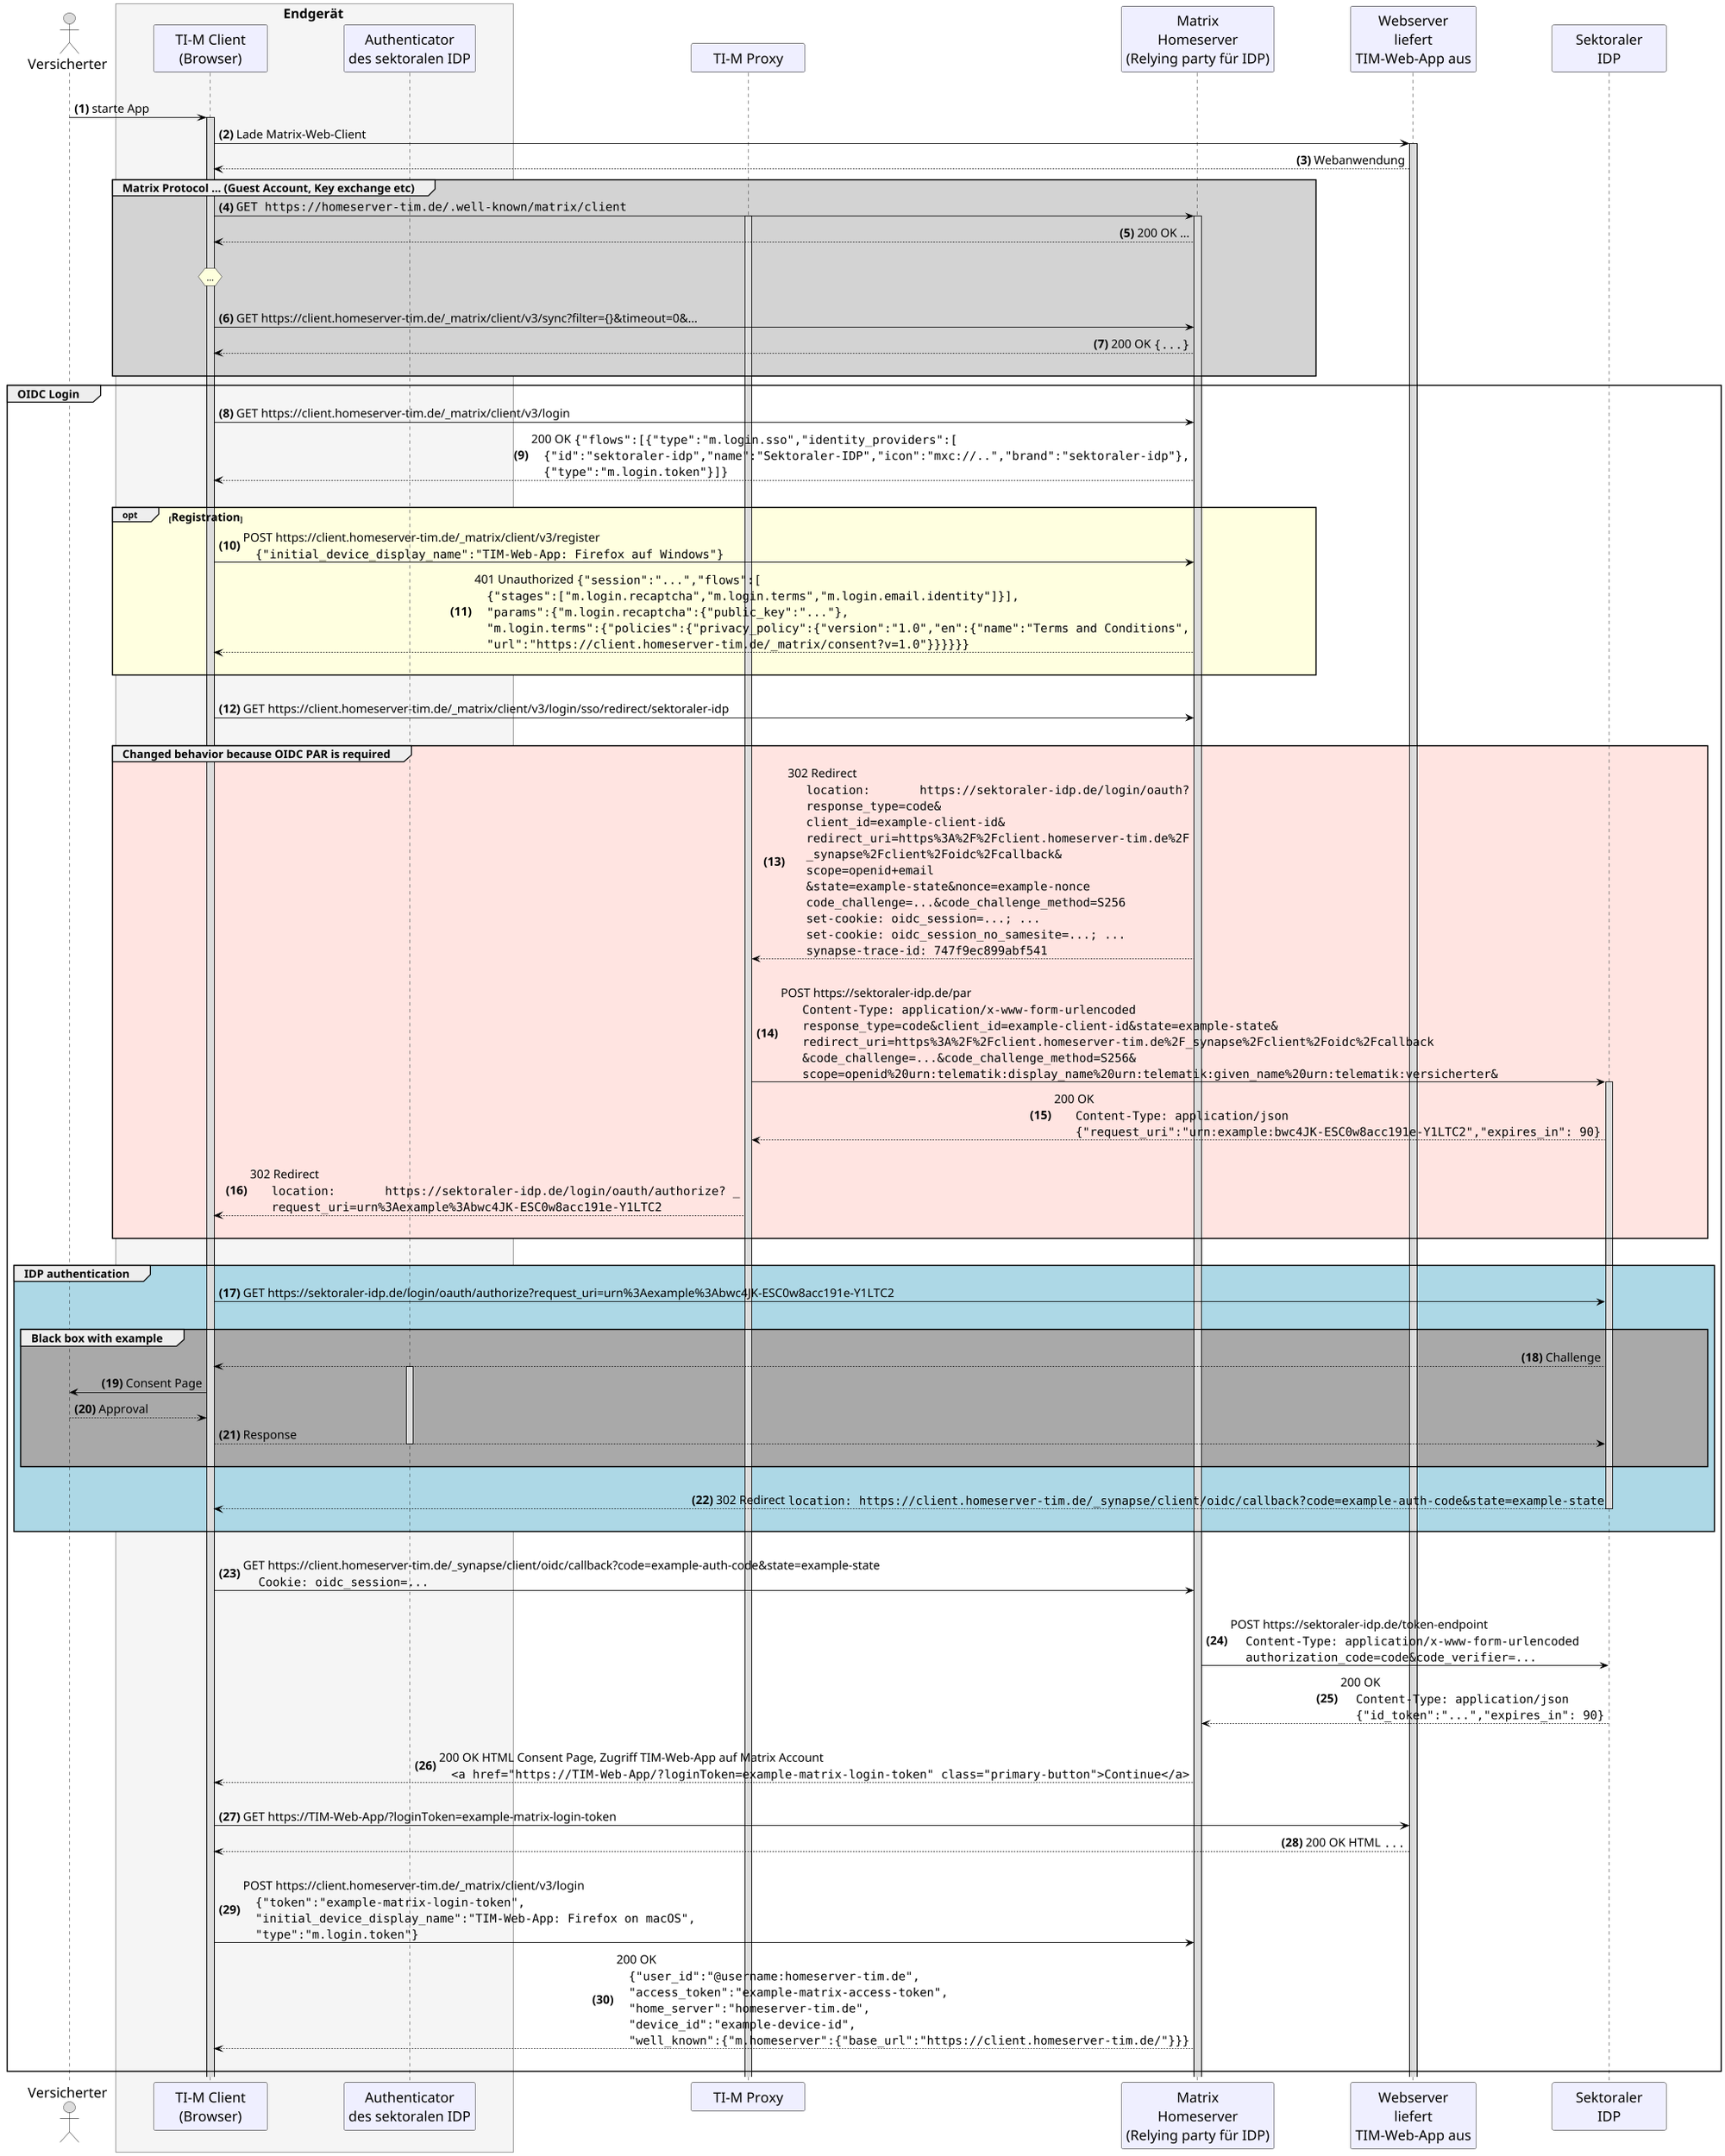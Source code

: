 @startuml "TI-Messenger_OIDC_Login"
skinparam sequenceMessageAlign direction
skinparam WrapWidth 300
skinparam minClassWidth 150
skinparam BoxPadding 1
skinparam ParticipantPadding 50
skinparam sequenceReferenceHeaderBackgroundColor palegreen
scale max 2048 width

skinparam sequence {
ArrowColor black
ArrowFontSize 17
ActorBorderColor black
LifeLineBorderColor black
LifeLineBackgroundColor Gainsboro

ParticipantBorderColor Motivation
ParticipantBackgroundColor Motivation
ParticipantFontSize 20
ParticipantFontColor black
ParticipantBorderColor Black
ParticipantBackgroundColor MOTIVATION

ActorBackgroundColor Gainsboro
ActorFontColor black
ActorFontSize 20
}

autonumber "<b>(0)"

actor us as "Versicherter"
  box <size:19>Endgerät</size> #WhiteSmoke
  participant app as "TI-M Client\n(Browser)"
  participant au as "Authenticator\ndes sektoralen IDP"
  end box
participant pr as "TI-M Proxy"
participant hs as "Matrix\nHomeserver\n(Relying party für IDP)"
participant mc as "Webserver\nliefert\nTIM-Web-App aus"
participant idp as "Sektoraler\nIDP"

|||

us -> app: starte App

activate app
  app -> mc: Lade Matrix-Web-Client
  activate mc
  mc --> app: Webanwendung
  group #LightGray <size:16>Matrix Protocol ... (Guest Account, Key exchange etc)</size>
    app -> hs:""GET https://homeserver-tim.de/.well-known/matrix/client""
    activate hs
    activate pr
    hs --> app: 200 OK ...
    |||
    hnote over app : ...
    |||
    app -> hs: GET https://client.homeserver-tim.de/_matrix/client/v3/sync?filter={}&timeout=0&...
    hs --> app: 200 OK ""{...}""
    |||
  end 'group
  group <size:16>OIDC Login</size>
    app -> hs: GET https://client.homeserver-tim.de/_matrix/client/v3/login
    hs --> app: 200 OK ""{"flows":[{"type":"m.login.sso","identity_providers":[""\n\
    ""{"id":"sektoraler-idp","name":"Sektoraler-IDP","icon":"mxc://..","brand":"sektoraler-idp"},""\n\
    ""{"type":"m.login.token"}]}""
    |||
    opt #LightYellow <size:16>Registration</size>
    app -> hs: POST https://client.homeserver-tim.de/_matrix/client/v3/register\n\
    ""{"initial_device_display_name":"TIM-Web-App: Firefox auf Windows"}""
    hs --> app: 401 Unauthorized ""{"session":"...","flows":[""\n\
    ""{"stages":["m.login.recaptcha","m.login.terms","m.login.email.identity"]}],""\n\
    """params":{"m.login.recaptcha":{"public_key":"..."},""\n\
    """m.login.terms":{"policies":{"privacy_policy":{"version":"1.0","en":{"name":"Terms and Conditions",""\n\
    """url":"https://client.homeserver-tim.de/_matrix/consent?v=1.0"}}}}}}""
    |||
    end 'opt
    |||
    app -> hs: GET https://client.homeserver-tim.de/_matrix/client/v3/login/sso/redirect/sektoraler-idp
    |||
    group #MistyRose <size:16>Changed behavior because OIDC PAR is required</size>
      hs --> pr: 302 Redirect\n\
      ""location:	https://sektoraler-idp.de/login/oauth?""\n\
      ""response_type=code&""\n\
      ""client_id=example-client-id&""\n\
      ""redirect_uri=https%3A%2F%2Fclient.homeserver-tim.de%2F""\n\
      ""_synapse%2Fclient%2Foidc%2Fcallback&""\n\
      ""scope=openid+email""\n\
      ""&state=example-state&nonce=example-nonce""\n\
      ""code_challenge=...&code_challenge_method=S256""\n\
      ""set-cookie: oidc_session=...; ...""\n\
      ""set-cookie: oidc_session_no_samesite=...; ...""\n\
      ""synapse-trace-id: 747f9ec899abf541""
      |||
      pr -> idp: POST https://sektoraler-idp.de/par\n\
       ""Content-Type: application/x-www-form-urlencoded""\n\
       ""response_type=code&client_id=example-client-id&state=example-state&""\n\
       ""redirect_uri=https%3A%2F%2Fclient.homeserver-tim.de%2F_synapse%2Fclient%2Foidc%2Fcallback""\n\
       ""&code_challenge=...&code_challenge_method=S256&""\n\
       ""scope=openid%20urn:telematik:display_name%20urn:telematik:given_name%20urn:telematik:versicherter&""
      activate idp
      idp --> pr: 200 OK\n\
       ""Content-Type: application/json""\n\
       ""{"request_uri":"urn:example:bwc4JK-ESC0w8acc191e-Y1LTC2","expires_in": 90}""
      |||
      pr --> app: 302 Redirect\n\
       ""location:	https://sektoraler-idp.de/login/oauth/authorize? _""\n\
       ""request_uri=urn%3Aexample%3Abwc4JK-ESC0w8acc191e-Y1LTC2""
      |||
    end 'group
    |||
    group #LightBlue <size:16>IDP authentication</size>
      app -> idp: GET	https://sektoraler-idp.de/login/oauth/authorize?request_uri=urn%3Aexample%3Abwc4JK-ESC0w8acc191e-Y1LTC2
      |||
      group #DarkGray <size:16>Black box with example</size>
        idp --> app: Challenge
        activate au
        app -> us: Consent Page
        us --> app: Approval
        app --> idp: Response
      deactivate au
      |||
      end 'group
      |||
      idp --> app: 302 Redirect ""location: https://client.homeserver-tim.de/_synapse/client/oidc/callback?code=example-auth-code&state=example-state""
      deactivate idp
      |||
    end 'group
    |||
    app -> hs: GET https://client.homeserver-tim.de/_synapse/client/oidc/callback?code=example-auth-code&state=example-state\n\
     ""Cookie: oidc_session=...""
    |||
    hs -> idp: POST https://sektoraler-idp.de/token-endpoint\n\
     ""Content-Type: application/x-www-form-urlencoded""\n\
     ""authorization_code=code&code_verifier=...""
    idp --> hs: 200 OK\n\
     ""Content-Type: application/json""\n\
     ""{"id_token":"...","expires_in": 90}""
    |||
    hs --> app: 200 OK HTML Consent Page, Zugriff TIM-Web-App auf Matrix Account\n\
    ""<a href="https://TIM-Web-App/?loginToken=example-matrix-login-token" class="primary-button">Continue</a>""
    |||
    app -> mc: GET https://TIM-Web-App/?loginToken=example-matrix-login-token
    mc --> app: 200 OK HTML ""...""
    |||
    app -> hs: POST https://client.homeserver-tim.de/_matrix/client/v3/login\n\
    ""{"token":"example-matrix-login-token",""\n\
    """initial_device_display_name":"TIM-Web-App: Firefox on macOS",""\n\
    """type":"m.login.token"}""
    hs --> app: 200 OK\n\
    ""{"user_id":"@username:homeserver-tim.de",""\n\
    """access_token":"example-matrix-access-token",""\n\
    """home_server":"homeserver-tim.de",""\n\
    """device_id":"example-device-id",""\n\
    """well_known":{"m.homeserver":{"base_url":"https://client.homeserver-tim.de/"}}}""
    |||
  end 'group
@enduml
